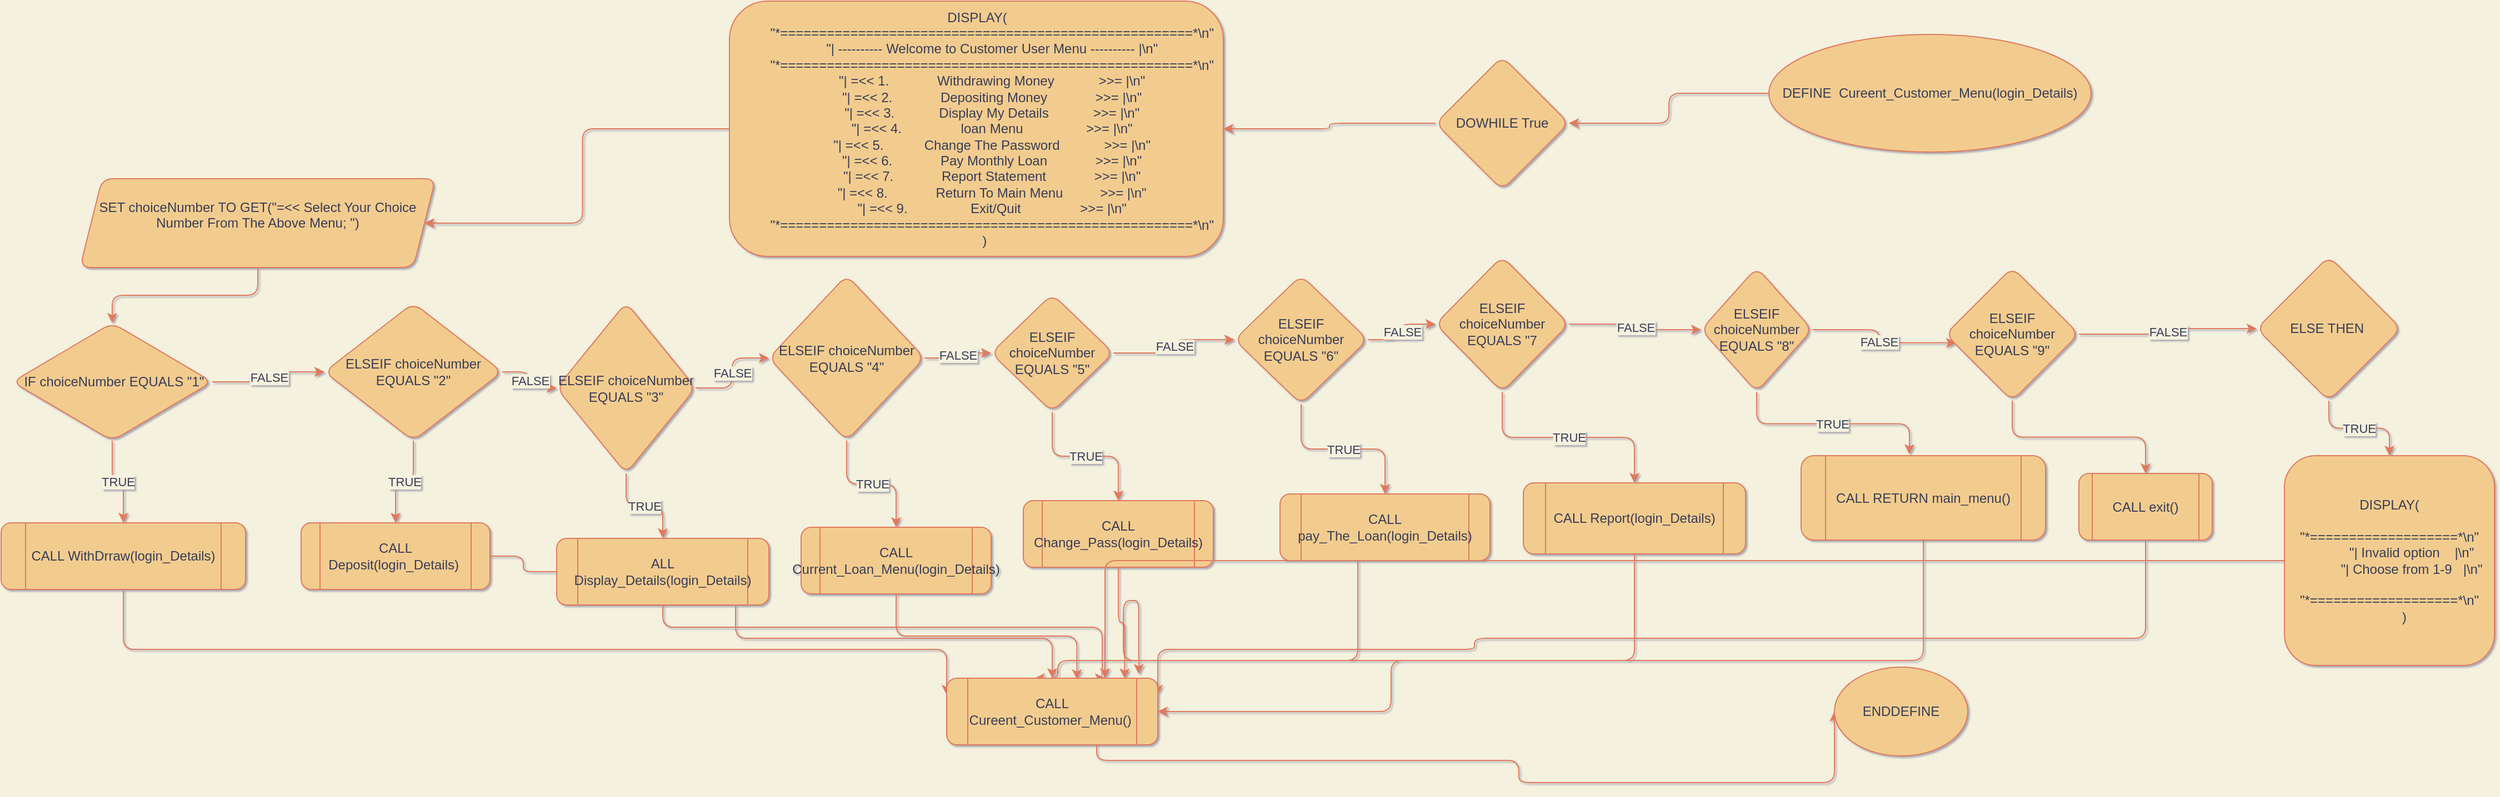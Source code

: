 <mxfile version="15.8.4" type="device"><diagram id="C5RBs43oDa-KdzZeNtuy" name="Page-1"><mxGraphModel dx="1730" dy="1147" grid="1" gridSize="10" guides="1" tooltips="1" connect="1" arrows="1" fold="1" page="1" pageScale="1" pageWidth="827" pageHeight="1169" background="#F4F1DE" math="0" shadow="1"><root><mxCell id="WIyWlLk6GJQsqaUBKTNV-0"/><mxCell id="WIyWlLk6GJQsqaUBKTNV-1" parent="WIyWlLk6GJQsqaUBKTNV-0"/><mxCell id="5VYizyGuz3wkKMcQktMn-0" style="edgeStyle=orthogonalEdgeStyle;orthogonalLoop=1;jettySize=auto;html=1;strokeColor=#E07A5F;fontColor=#393C56;labelBackgroundColor=#F4F1DE;" edge="1" parent="WIyWlLk6GJQsqaUBKTNV-1" source="5VYizyGuz3wkKMcQktMn-1" target="5VYizyGuz3wkKMcQktMn-3"><mxGeometry relative="1" as="geometry"/></mxCell><mxCell id="5VYizyGuz3wkKMcQktMn-1" value="DEFINE&amp;nbsp; Cureent_Customer_Menu(login_Details)" style="ellipse;whiteSpace=wrap;html=1;fillColor=#F2CC8F;strokeColor=#E07A5F;fontColor=#393C56;rounded=1;" vertex="1" parent="WIyWlLk6GJQsqaUBKTNV-1"><mxGeometry x="1641" y="70" width="290" height="106" as="geometry"/></mxCell><mxCell id="5VYizyGuz3wkKMcQktMn-2" value="" style="edgeStyle=orthogonalEdgeStyle;orthogonalLoop=1;jettySize=auto;html=1;strokeColor=#E07A5F;fontColor=#393C56;labelBackgroundColor=#F4F1DE;" edge="1" parent="WIyWlLk6GJQsqaUBKTNV-1" source="5VYizyGuz3wkKMcQktMn-3" target="5VYizyGuz3wkKMcQktMn-5"><mxGeometry relative="1" as="geometry"/></mxCell><mxCell id="5VYizyGuz3wkKMcQktMn-3" value="DOWHILE True" style="rhombus;whiteSpace=wrap;html=1;fillColor=#F2CC8F;strokeColor=#E07A5F;fontColor=#393C56;rounded=1;" vertex="1" parent="WIyWlLk6GJQsqaUBKTNV-1"><mxGeometry x="1341" y="90" width="120" height="120" as="geometry"/></mxCell><mxCell id="5VYizyGuz3wkKMcQktMn-4" value="" style="edgeStyle=orthogonalEdgeStyle;orthogonalLoop=1;jettySize=auto;html=1;strokeColor=#E07A5F;fontColor=#393C56;labelBackgroundColor=#F4F1DE;" edge="1" parent="WIyWlLk6GJQsqaUBKTNV-1" source="5VYizyGuz3wkKMcQktMn-5" target="5VYizyGuz3wkKMcQktMn-7"><mxGeometry relative="1" as="geometry"/></mxCell><mxCell id="5VYizyGuz3wkKMcQktMn-5" value="&lt;div&gt;DISPLAY(&lt;/div&gt;&lt;div&gt;&amp;nbsp; &amp;nbsp; &amp;nbsp; &amp;nbsp; &quot;*=====================================================*\n&quot;&lt;/div&gt;&lt;div&gt;&amp;nbsp; &amp;nbsp; &amp;nbsp; &amp;nbsp; &quot;| ---------- Welcome to Customer User Menu ---------- |\n&quot;&lt;/div&gt;&lt;div&gt;&amp;nbsp; &amp;nbsp; &amp;nbsp; &amp;nbsp; &quot;*=====================================================*\n&quot;&lt;/div&gt;&lt;div&gt;&amp;nbsp; &amp;nbsp; &amp;nbsp; &amp;nbsp; &quot;| =&amp;lt;&amp;lt; 1.&amp;nbsp; &amp;nbsp; &amp;nbsp; &amp;nbsp; &amp;nbsp; &amp;nbsp; &amp;nbsp;Withdrawing Money&amp;nbsp; &amp;nbsp; &amp;nbsp; &amp;nbsp; &amp;nbsp; &amp;nbsp; &amp;gt;&amp;gt;= |\n&quot;&lt;/div&gt;&lt;div&gt;&amp;nbsp; &amp;nbsp; &amp;nbsp; &amp;nbsp; &quot;| =&amp;lt;&amp;lt; 2.&amp;nbsp; &amp;nbsp; &amp;nbsp; &amp;nbsp; &amp;nbsp; &amp;nbsp; &amp;nbsp;Depositing Money&amp;nbsp; &amp;nbsp; &amp;nbsp; &amp;nbsp; &amp;nbsp; &amp;nbsp; &amp;nbsp;&amp;gt;&amp;gt;= |\n&quot;&lt;/div&gt;&lt;div&gt;&amp;nbsp; &amp;nbsp; &amp;nbsp; &amp;nbsp; &quot;| =&amp;lt;&amp;lt; 3.&amp;nbsp; &amp;nbsp; &amp;nbsp; &amp;nbsp; &amp;nbsp; &amp;nbsp; Display My Details&amp;nbsp; &amp;nbsp; &amp;nbsp; &amp;nbsp; &amp;nbsp; &amp;nbsp; &amp;gt;&amp;gt;= |\n&quot;&lt;/div&gt;&lt;div&gt;&amp;nbsp; &amp;nbsp; &amp;nbsp; &amp;nbsp; &quot;| =&amp;lt;&amp;lt; 4.&amp;nbsp; &amp;nbsp; &amp;nbsp; &amp;nbsp; &amp;nbsp; &amp;nbsp; &amp;nbsp; &amp;nbsp; loan Menu&amp;nbsp; &amp;nbsp; &amp;nbsp; &amp;nbsp; &amp;nbsp; &amp;nbsp; &amp;nbsp; &amp;nbsp; &amp;nbsp;&amp;gt;&amp;gt;= |\n&quot;&lt;/div&gt;&lt;div&gt;&amp;nbsp; &amp;nbsp; &amp;nbsp; &amp;nbsp; &quot;| =&amp;lt;&amp;lt; 5.&amp;nbsp; &amp;nbsp; &amp;nbsp; &amp;nbsp; &amp;nbsp; &amp;nbsp;Change The Password&amp;nbsp; &amp;nbsp; &amp;nbsp; &amp;nbsp; &amp;nbsp; &amp;nbsp; &amp;gt;&amp;gt;= |\n&quot;&lt;/div&gt;&lt;div&gt;&amp;nbsp; &amp;nbsp; &amp;nbsp; &amp;nbsp; &quot;| =&amp;lt;&amp;lt; 6.&amp;nbsp; &amp;nbsp; &amp;nbsp; &amp;nbsp; &amp;nbsp; &amp;nbsp; &amp;nbsp;Pay Monthly Loan&amp;nbsp; &amp;nbsp; &amp;nbsp; &amp;nbsp; &amp;nbsp; &amp;nbsp; &amp;nbsp;&amp;gt;&amp;gt;= |\n&quot;&lt;/div&gt;&lt;div&gt;&amp;nbsp; &amp;nbsp; &amp;nbsp; &amp;nbsp; &quot;| =&amp;lt;&amp;lt; 7.&amp;nbsp; &amp;nbsp; &amp;nbsp; &amp;nbsp; &amp;nbsp; &amp;nbsp; &amp;nbsp;Report Statement&amp;nbsp; &amp;nbsp; &amp;nbsp; &amp;nbsp; &amp;nbsp; &amp;nbsp; &amp;nbsp;&amp;gt;&amp;gt;= |\n&quot;&lt;/div&gt;&lt;div&gt;&amp;nbsp; &amp;nbsp; &amp;nbsp; &amp;nbsp; &quot;| =&amp;lt;&amp;lt; 8.&amp;nbsp; &amp;nbsp; &amp;nbsp; &amp;nbsp; &amp;nbsp; &amp;nbsp; &amp;nbsp;Return To Main Menu&amp;nbsp; &amp;nbsp; &amp;nbsp; &amp;nbsp; &amp;nbsp; &amp;gt;&amp;gt;= |\n&quot;&lt;/div&gt;&lt;div&gt;&amp;nbsp; &amp;nbsp; &amp;nbsp; &amp;nbsp; &quot;| =&amp;lt;&amp;lt; 9.&amp;nbsp; &amp;nbsp; &amp;nbsp; &amp;nbsp; &amp;nbsp; &amp;nbsp; &amp;nbsp; &amp;nbsp; &amp;nbsp;Exit/Quit&amp;nbsp; &amp;nbsp; &amp;nbsp; &amp;nbsp; &amp;nbsp; &amp;nbsp; &amp;nbsp; &amp;nbsp; &amp;gt;&amp;gt;= |\n&quot;&lt;/div&gt;&lt;div&gt;&amp;nbsp; &amp;nbsp; &amp;nbsp; &amp;nbsp; &quot;*=====================================================*\n&quot;&lt;/div&gt;&lt;div&gt;&amp;nbsp; &amp;nbsp; )&lt;/div&gt;" style="whiteSpace=wrap;html=1;fillColor=#F2CC8F;strokeColor=#E07A5F;fontColor=#393C56;rounded=1;" vertex="1" parent="WIyWlLk6GJQsqaUBKTNV-1"><mxGeometry x="705.5" y="40" width="444.5" height="230" as="geometry"/></mxCell><mxCell id="5VYizyGuz3wkKMcQktMn-6" style="edgeStyle=orthogonalEdgeStyle;orthogonalLoop=1;jettySize=auto;html=1;entryX=0.5;entryY=0;entryDx=0;entryDy=0;strokeColor=#E07A5F;fontColor=#393C56;labelBackgroundColor=#F4F1DE;" edge="1" parent="WIyWlLk6GJQsqaUBKTNV-1" source="5VYizyGuz3wkKMcQktMn-7" target="5VYizyGuz3wkKMcQktMn-10"><mxGeometry relative="1" as="geometry"/></mxCell><mxCell id="5VYizyGuz3wkKMcQktMn-7" value="&lt;div&gt;SET choiceNumber TO GET(&quot;=&amp;lt;&amp;lt; Select Your Choice Number From The Above Menu; &quot;)&lt;/div&gt;&lt;div&gt;&lt;br&gt;&lt;/div&gt;" style="shape=parallelogram;perimeter=parallelogramPerimeter;whiteSpace=wrap;html=1;fixedSize=1;fillColor=#F2CC8F;strokeColor=#E07A5F;fontColor=#393C56;rounded=1;" vertex="1" parent="WIyWlLk6GJQsqaUBKTNV-1"><mxGeometry x="121" y="200" width="320" height="80" as="geometry"/></mxCell><mxCell id="5VYizyGuz3wkKMcQktMn-8" value="TRUE" style="edgeStyle=orthogonalEdgeStyle;orthogonalLoop=1;jettySize=auto;html=1;strokeColor=#E07A5F;fontColor=#393C56;labelBackgroundColor=#F4F1DE;" edge="1" parent="WIyWlLk6GJQsqaUBKTNV-1" source="5VYizyGuz3wkKMcQktMn-10" target="5VYizyGuz3wkKMcQktMn-38"><mxGeometry relative="1" as="geometry"/></mxCell><mxCell id="5VYizyGuz3wkKMcQktMn-9" value="FALSE" style="edgeStyle=orthogonalEdgeStyle;orthogonalLoop=1;jettySize=auto;html=1;strokeColor=#E07A5F;fontColor=#393C56;labelBackgroundColor=#F4F1DE;" edge="1" parent="WIyWlLk6GJQsqaUBKTNV-1" source="5VYizyGuz3wkKMcQktMn-10" target="5VYizyGuz3wkKMcQktMn-13"><mxGeometry relative="1" as="geometry"/></mxCell><mxCell id="5VYizyGuz3wkKMcQktMn-10" value="&amp;nbsp;IF choiceNumber EQUALS &quot;1&quot;" style="rhombus;whiteSpace=wrap;html=1;fillColor=#F2CC8F;strokeColor=#E07A5F;fontColor=#393C56;rounded=1;" vertex="1" parent="WIyWlLk6GJQsqaUBKTNV-1"><mxGeometry x="60" y="330" width="180" height="106" as="geometry"/></mxCell><mxCell id="5VYizyGuz3wkKMcQktMn-11" value="TRUE" style="edgeStyle=orthogonalEdgeStyle;orthogonalLoop=1;jettySize=auto;html=1;strokeColor=#E07A5F;fontColor=#393C56;labelBackgroundColor=#F4F1DE;" edge="1" parent="WIyWlLk6GJQsqaUBKTNV-1" source="5VYizyGuz3wkKMcQktMn-13" target="5VYizyGuz3wkKMcQktMn-40"><mxGeometry relative="1" as="geometry"/></mxCell><mxCell id="5VYizyGuz3wkKMcQktMn-12" value="FALSE" style="edgeStyle=orthogonalEdgeStyle;orthogonalLoop=1;jettySize=auto;html=1;strokeColor=#E07A5F;fontColor=#393C56;labelBackgroundColor=#F4F1DE;" edge="1" parent="WIyWlLk6GJQsqaUBKTNV-1" source="5VYizyGuz3wkKMcQktMn-13" target="5VYizyGuz3wkKMcQktMn-16"><mxGeometry relative="1" as="geometry"/></mxCell><mxCell id="5VYizyGuz3wkKMcQktMn-13" value="ELSEIF choiceNumber EQUALS &quot;2&quot;" style="rhombus;whiteSpace=wrap;html=1;fillColor=#F2CC8F;strokeColor=#E07A5F;fontColor=#393C56;rounded=1;" vertex="1" parent="WIyWlLk6GJQsqaUBKTNV-1"><mxGeometry x="341" y="312" width="160" height="124" as="geometry"/></mxCell><mxCell id="5VYizyGuz3wkKMcQktMn-14" value="TRUE" style="edgeStyle=orthogonalEdgeStyle;orthogonalLoop=1;jettySize=auto;html=1;strokeColor=#E07A5F;fontColor=#393C56;labelBackgroundColor=#F4F1DE;" edge="1" parent="WIyWlLk6GJQsqaUBKTNV-1" source="5VYizyGuz3wkKMcQktMn-16" target="5VYizyGuz3wkKMcQktMn-57"><mxGeometry relative="1" as="geometry"/></mxCell><mxCell id="5VYizyGuz3wkKMcQktMn-15" value="FALSE" style="edgeStyle=orthogonalEdgeStyle;orthogonalLoop=1;jettySize=auto;html=1;strokeColor=#E07A5F;fontColor=#393C56;labelBackgroundColor=#F4F1DE;" edge="1" parent="WIyWlLk6GJQsqaUBKTNV-1" source="5VYizyGuz3wkKMcQktMn-16" target="5VYizyGuz3wkKMcQktMn-19"><mxGeometry relative="1" as="geometry"/></mxCell><mxCell id="5VYizyGuz3wkKMcQktMn-16" value="ELSEIF choiceNumber EQUALS &quot;3&quot;" style="rhombus;whiteSpace=wrap;html=1;fillColor=#F2CC8F;strokeColor=#E07A5F;fontColor=#393C56;rounded=1;" vertex="1" parent="WIyWlLk6GJQsqaUBKTNV-1"><mxGeometry x="550" y="311.5" width="125" height="154" as="geometry"/></mxCell><mxCell id="5VYizyGuz3wkKMcQktMn-17" value="TRUE" style="edgeStyle=orthogonalEdgeStyle;orthogonalLoop=1;jettySize=auto;html=1;strokeColor=#E07A5F;fontColor=#393C56;labelBackgroundColor=#F4F1DE;" edge="1" parent="WIyWlLk6GJQsqaUBKTNV-1" source="5VYizyGuz3wkKMcQktMn-19" target="5VYizyGuz3wkKMcQktMn-43"><mxGeometry relative="1" as="geometry"/></mxCell><mxCell id="5VYizyGuz3wkKMcQktMn-18" value="FALSE" style="edgeStyle=orthogonalEdgeStyle;orthogonalLoop=1;jettySize=auto;html=1;strokeColor=#E07A5F;fontColor=#393C56;labelBackgroundColor=#F4F1DE;" edge="1" parent="WIyWlLk6GJQsqaUBKTNV-1" source="5VYizyGuz3wkKMcQktMn-19" target="5VYizyGuz3wkKMcQktMn-22"><mxGeometry relative="1" as="geometry"/></mxCell><mxCell id="5VYizyGuz3wkKMcQktMn-19" value="ELSEIF choiceNumber EQUALS &quot;4&quot;" style="rhombus;whiteSpace=wrap;html=1;fillColor=#F2CC8F;strokeColor=#E07A5F;fontColor=#393C56;rounded=1;" vertex="1" parent="WIyWlLk6GJQsqaUBKTNV-1"><mxGeometry x="741" y="287" width="140" height="149" as="geometry"/></mxCell><mxCell id="5VYizyGuz3wkKMcQktMn-20" value="TRUE" style="edgeStyle=orthogonalEdgeStyle;orthogonalLoop=1;jettySize=auto;html=1;strokeColor=#E07A5F;fontColor=#393C56;labelBackgroundColor=#F4F1DE;" edge="1" parent="WIyWlLk6GJQsqaUBKTNV-1" source="5VYizyGuz3wkKMcQktMn-22" target="5VYizyGuz3wkKMcQktMn-45"><mxGeometry relative="1" as="geometry"/></mxCell><mxCell id="5VYizyGuz3wkKMcQktMn-21" value="FALSE" style="edgeStyle=orthogonalEdgeStyle;orthogonalLoop=1;jettySize=auto;html=1;strokeColor=#E07A5F;fontColor=#393C56;labelBackgroundColor=#F4F1DE;" edge="1" parent="WIyWlLk6GJQsqaUBKTNV-1" source="5VYizyGuz3wkKMcQktMn-22" target="5VYizyGuz3wkKMcQktMn-25"><mxGeometry relative="1" as="geometry"/></mxCell><mxCell id="5VYizyGuz3wkKMcQktMn-22" value="ELSEIF choiceNumber EQUALS &quot;5&quot;" style="rhombus;whiteSpace=wrap;html=1;fillColor=#F2CC8F;strokeColor=#E07A5F;fontColor=#393C56;rounded=1;" vertex="1" parent="WIyWlLk6GJQsqaUBKTNV-1"><mxGeometry x="941" y="304" width="110" height="106" as="geometry"/></mxCell><mxCell id="5VYizyGuz3wkKMcQktMn-23" value="TRUE" style="edgeStyle=orthogonalEdgeStyle;orthogonalLoop=1;jettySize=auto;html=1;strokeColor=#E07A5F;fontColor=#393C56;labelBackgroundColor=#F4F1DE;" edge="1" parent="WIyWlLk6GJQsqaUBKTNV-1" source="5VYizyGuz3wkKMcQktMn-25" target="5VYizyGuz3wkKMcQktMn-47"><mxGeometry relative="1" as="geometry"/></mxCell><mxCell id="5VYizyGuz3wkKMcQktMn-24" value="FALSE" style="edgeStyle=orthogonalEdgeStyle;orthogonalLoop=1;jettySize=auto;html=1;strokeColor=#E07A5F;fontColor=#393C56;labelBackgroundColor=#F4F1DE;" edge="1" parent="WIyWlLk6GJQsqaUBKTNV-1" source="5VYizyGuz3wkKMcQktMn-25" target="5VYizyGuz3wkKMcQktMn-28"><mxGeometry relative="1" as="geometry"/></mxCell><mxCell id="5VYizyGuz3wkKMcQktMn-25" value="ELSEIF choiceNumber EQUALS &quot;6&quot;" style="rhombus;whiteSpace=wrap;html=1;fillColor=#F2CC8F;strokeColor=#E07A5F;fontColor=#393C56;rounded=1;" vertex="1" parent="WIyWlLk6GJQsqaUBKTNV-1"><mxGeometry x="1160" y="287" width="120" height="116" as="geometry"/></mxCell><mxCell id="5VYizyGuz3wkKMcQktMn-26" value="FALSE" style="edgeStyle=orthogonalEdgeStyle;orthogonalLoop=1;jettySize=auto;html=1;entryX=0;entryY=0.5;entryDx=0;entryDy=0;strokeColor=#E07A5F;fontColor=#393C56;labelBackgroundColor=#F4F1DE;" edge="1" parent="WIyWlLk6GJQsqaUBKTNV-1" source="5VYizyGuz3wkKMcQktMn-28" target="5VYizyGuz3wkKMcQktMn-31"><mxGeometry relative="1" as="geometry"/></mxCell><mxCell id="5VYizyGuz3wkKMcQktMn-27" value="TRUE" style="edgeStyle=orthogonalEdgeStyle;orthogonalLoop=1;jettySize=auto;html=1;strokeColor=#E07A5F;fontColor=#393C56;labelBackgroundColor=#F4F1DE;" edge="1" parent="WIyWlLk6GJQsqaUBKTNV-1" source="5VYizyGuz3wkKMcQktMn-28" target="5VYizyGuz3wkKMcQktMn-53"><mxGeometry relative="1" as="geometry"/></mxCell><mxCell id="5VYizyGuz3wkKMcQktMn-28" value="ELSEIF choiceNumber EQUALS &quot;7" style="rhombus;whiteSpace=wrap;html=1;fillColor=#F2CC8F;strokeColor=#E07A5F;fontColor=#393C56;rounded=1;" vertex="1" parent="WIyWlLk6GJQsqaUBKTNV-1"><mxGeometry x="1341" y="270" width="120" height="122" as="geometry"/></mxCell><mxCell id="5VYizyGuz3wkKMcQktMn-29" value="TRUE" style="edgeStyle=orthogonalEdgeStyle;orthogonalLoop=1;jettySize=auto;html=1;entryX=0.443;entryY=-0.017;entryDx=0;entryDy=0;entryPerimeter=0;strokeColor=#E07A5F;fontColor=#393C56;labelBackgroundColor=#F4F1DE;" edge="1" parent="WIyWlLk6GJQsqaUBKTNV-1" source="5VYizyGuz3wkKMcQktMn-31" target="5VYizyGuz3wkKMcQktMn-51"><mxGeometry relative="1" as="geometry"/></mxCell><mxCell id="5VYizyGuz3wkKMcQktMn-30" value="FALSE" style="edgeStyle=orthogonalEdgeStyle;orthogonalLoop=1;jettySize=auto;html=1;entryX=0.079;entryY=0.565;entryDx=0;entryDy=0;entryPerimeter=0;strokeColor=#E07A5F;fontColor=#393C56;labelBackgroundColor=#F4F1DE;" edge="1" parent="WIyWlLk6GJQsqaUBKTNV-1" source="5VYizyGuz3wkKMcQktMn-31" target="5VYizyGuz3wkKMcQktMn-34"><mxGeometry relative="1" as="geometry"/></mxCell><mxCell id="5VYizyGuz3wkKMcQktMn-31" value="ELSEIF choiceNumber EQUALS &quot;8&quot;" style="rhombus;whiteSpace=wrap;html=1;fillColor=#F2CC8F;strokeColor=#E07A5F;fontColor=#393C56;rounded=1;" vertex="1" parent="WIyWlLk6GJQsqaUBKTNV-1"><mxGeometry x="1580" y="280" width="100" height="112" as="geometry"/></mxCell><mxCell id="5VYizyGuz3wkKMcQktMn-32" value="FALSE" style="edgeStyle=orthogonalEdgeStyle;orthogonalLoop=1;jettySize=auto;html=1;strokeColor=#E07A5F;fontColor=#393C56;labelBackgroundColor=#F4F1DE;" edge="1" parent="WIyWlLk6GJQsqaUBKTNV-1" source="5VYizyGuz3wkKMcQktMn-34" target="5VYizyGuz3wkKMcQktMn-36"><mxGeometry relative="1" as="geometry"><mxPoint x="1771" y="325" as="targetPoint"/></mxGeometry></mxCell><mxCell id="5VYizyGuz3wkKMcQktMn-33" style="edgeStyle=orthogonalEdgeStyle;sketch=0;orthogonalLoop=1;jettySize=auto;html=1;entryX=0.5;entryY=0;entryDx=0;entryDy=0;fontColor=#393C56;strokeColor=#E07A5F;fillColor=#F2CC8F;labelBackgroundColor=#F4F1DE;" edge="1" parent="WIyWlLk6GJQsqaUBKTNV-1" source="5VYizyGuz3wkKMcQktMn-34" target="5VYizyGuz3wkKMcQktMn-49"><mxGeometry relative="1" as="geometry"/></mxCell><mxCell id="5VYizyGuz3wkKMcQktMn-34" value="ELSEIF choiceNumber EQUALS &quot;9&quot;" style="rhombus;whiteSpace=wrap;html=1;fillColor=#F2CC8F;strokeColor=#E07A5F;fontColor=#393C56;rounded=1;" vertex="1" parent="WIyWlLk6GJQsqaUBKTNV-1"><mxGeometry x="1800" y="280" width="120" height="120" as="geometry"/></mxCell><mxCell id="5VYizyGuz3wkKMcQktMn-35" value="TRUE" style="edgeStyle=orthogonalEdgeStyle;orthogonalLoop=1;jettySize=auto;html=1;entryX=0.5;entryY=0;entryDx=0;entryDy=0;strokeColor=#E07A5F;fontColor=#393C56;labelBackgroundColor=#F4F1DE;" edge="1" parent="WIyWlLk6GJQsqaUBKTNV-1" source="5VYizyGuz3wkKMcQktMn-36" target="5VYizyGuz3wkKMcQktMn-60"><mxGeometry relative="1" as="geometry"><mxPoint x="2205" y="490" as="targetPoint"/></mxGeometry></mxCell><mxCell id="5VYizyGuz3wkKMcQktMn-36" value="ELSE THEN&amp;nbsp;" style="rhombus;whiteSpace=wrap;html=1;fillColor=#F2CC8F;strokeColor=#E07A5F;fontColor=#393C56;rounded=1;" vertex="1" parent="WIyWlLk6GJQsqaUBKTNV-1"><mxGeometry x="2080" y="270" width="130" height="130" as="geometry"/></mxCell><mxCell id="5VYizyGuz3wkKMcQktMn-37" style="edgeStyle=orthogonalEdgeStyle;orthogonalLoop=1;jettySize=auto;html=1;entryX=0;entryY=0.25;entryDx=0;entryDy=0;strokeColor=#E07A5F;fontColor=#393C56;labelBackgroundColor=#F4F1DE;" edge="1" parent="WIyWlLk6GJQsqaUBKTNV-1" source="5VYizyGuz3wkKMcQktMn-38" target="5VYizyGuz3wkKMcQktMn-55"><mxGeometry relative="1" as="geometry"><Array as="points"><mxPoint x="571" y="624"/><mxPoint x="961" y="624"/></Array></mxGeometry></mxCell><mxCell id="5VYizyGuz3wkKMcQktMn-38" value="CALL WithDrraw(login_Details)" style="shape=process;whiteSpace=wrap;html=1;backgroundOutline=1;fillColor=#F2CC8F;strokeColor=#E07A5F;fontColor=#393C56;rounded=1;" vertex="1" parent="WIyWlLk6GJQsqaUBKTNV-1"><mxGeometry x="50" y="510" width="220" height="60" as="geometry"/></mxCell><mxCell id="5VYizyGuz3wkKMcQktMn-39" style="edgeStyle=orthogonalEdgeStyle;orthogonalLoop=1;jettySize=auto;html=1;startArrow=none;strokeColor=#E07A5F;fontColor=#393C56;labelBackgroundColor=#F4F1DE;" edge="1" parent="WIyWlLk6GJQsqaUBKTNV-1" source="5VYizyGuz3wkKMcQktMn-57" target="5VYizyGuz3wkKMcQktMn-55"><mxGeometry relative="1" as="geometry"><Array as="points"><mxPoint x="711" y="614"/></Array></mxGeometry></mxCell><mxCell id="5VYizyGuz3wkKMcQktMn-40" value="CALL Deposit(login_Details)&amp;nbsp;" style="shape=process;whiteSpace=wrap;html=1;backgroundOutline=1;fillColor=#F2CC8F;strokeColor=#E07A5F;fontColor=#393C56;rounded=1;" vertex="1" parent="WIyWlLk6GJQsqaUBKTNV-1"><mxGeometry x="320" y="510" width="170" height="60" as="geometry"/></mxCell><mxCell id="5VYizyGuz3wkKMcQktMn-41" style="edgeStyle=orthogonalEdgeStyle;orthogonalLoop=1;jettySize=auto;html=1;entryX=0.75;entryY=0;entryDx=0;entryDy=0;strokeColor=#E07A5F;fontColor=#393C56;labelBackgroundColor=#F4F1DE;" edge="1" parent="WIyWlLk6GJQsqaUBKTNV-1" source="5VYizyGuz3wkKMcQktMn-57" target="5VYizyGuz3wkKMcQktMn-55"><mxGeometry relative="1" as="geometry"><Array as="points"><mxPoint x="851" y="604"/><mxPoint x="1041" y="604"/><mxPoint x="1041" y="584"/></Array></mxGeometry></mxCell><mxCell id="5VYizyGuz3wkKMcQktMn-42" style="edgeStyle=orthogonalEdgeStyle;orthogonalLoop=1;jettySize=auto;html=1;entryX=0.617;entryY=0.017;entryDx=0;entryDy=0;entryPerimeter=0;strokeColor=#E07A5F;fontColor=#393C56;labelBackgroundColor=#F4F1DE;" edge="1" parent="WIyWlLk6GJQsqaUBKTNV-1" source="5VYizyGuz3wkKMcQktMn-43" target="5VYizyGuz3wkKMcQktMn-55"><mxGeometry relative="1" as="geometry"/></mxCell><mxCell id="5VYizyGuz3wkKMcQktMn-43" value="CALL Current_Loan_Menu(login_Details)" style="shape=process;whiteSpace=wrap;html=1;backgroundOutline=1;fillColor=#F2CC8F;strokeColor=#E07A5F;fontColor=#393C56;rounded=1;" vertex="1" parent="WIyWlLk6GJQsqaUBKTNV-1"><mxGeometry x="770" y="514" width="171" height="60" as="geometry"/></mxCell><mxCell id="5VYizyGuz3wkKMcQktMn-44" style="edgeStyle=orthogonalEdgeStyle;orthogonalLoop=1;jettySize=auto;html=1;entryX=0.843;entryY=0.003;entryDx=0;entryDy=0;entryPerimeter=0;strokeColor=#E07A5F;fontColor=#393C56;labelBackgroundColor=#F4F1DE;" edge="1" parent="WIyWlLk6GJQsqaUBKTNV-1" source="5VYizyGuz3wkKMcQktMn-45" target="5VYizyGuz3wkKMcQktMn-55"><mxGeometry relative="1" as="geometry"/></mxCell><mxCell id="5VYizyGuz3wkKMcQktMn-45" value="CALL Change_Pass(login_Details)" style="shape=process;whiteSpace=wrap;html=1;backgroundOutline=1;fillColor=#F2CC8F;strokeColor=#E07A5F;fontColor=#393C56;rounded=1;" vertex="1" parent="WIyWlLk6GJQsqaUBKTNV-1"><mxGeometry x="970" y="490" width="171" height="60" as="geometry"/></mxCell><mxCell id="5VYizyGuz3wkKMcQktMn-46" style="edgeStyle=orthogonalEdgeStyle;orthogonalLoop=1;jettySize=auto;html=1;entryX=0.91;entryY=-0.063;entryDx=0;entryDy=0;entryPerimeter=0;strokeColor=#E07A5F;fontColor=#393C56;labelBackgroundColor=#F4F1DE;" edge="1" parent="WIyWlLk6GJQsqaUBKTNV-1" source="5VYizyGuz3wkKMcQktMn-47" target="5VYizyGuz3wkKMcQktMn-55"><mxGeometry relative="1" as="geometry"><Array as="points"><mxPoint x="1271" y="634"/><mxPoint x="1060" y="634"/><mxPoint x="1060" y="580"/></Array></mxGeometry></mxCell><mxCell id="5VYizyGuz3wkKMcQktMn-47" value="CALL pay_The_Loan(login_Details)" style="shape=process;whiteSpace=wrap;html=1;backgroundOutline=1;fillColor=#F2CC8F;strokeColor=#E07A5F;fontColor=#393C56;rounded=1;" vertex="1" parent="WIyWlLk6GJQsqaUBKTNV-1"><mxGeometry x="1201" y="484" width="189" height="60" as="geometry"/></mxCell><mxCell id="5VYizyGuz3wkKMcQktMn-48" style="edgeStyle=orthogonalEdgeStyle;orthogonalLoop=1;jettySize=auto;html=1;entryX=1;entryY=0.25;entryDx=0;entryDy=0;strokeColor=#E07A5F;fontColor=#393C56;labelBackgroundColor=#F4F1DE;" edge="1" parent="WIyWlLk6GJQsqaUBKTNV-1" source="5VYizyGuz3wkKMcQktMn-49" target="5VYizyGuz3wkKMcQktMn-55"><mxGeometry relative="1" as="geometry"><Array as="points"><mxPoint x="1701" y="614"/><mxPoint x="1376" y="614"/><mxPoint x="1376" y="624"/><mxPoint x="1151" y="624"/></Array></mxGeometry></mxCell><mxCell id="5VYizyGuz3wkKMcQktMn-49" value="CALL exit()" style="shape=process;whiteSpace=wrap;html=1;backgroundOutline=1;fillColor=#F2CC8F;strokeColor=#E07A5F;fontColor=#393C56;rounded=1;" vertex="1" parent="WIyWlLk6GJQsqaUBKTNV-1"><mxGeometry x="1920" y="465.5" width="120" height="60" as="geometry"/></mxCell><mxCell id="5VYizyGuz3wkKMcQktMn-50" style="edgeStyle=orthogonalEdgeStyle;orthogonalLoop=1;jettySize=auto;html=1;entryX=1;entryY=0.5;entryDx=0;entryDy=0;strokeColor=#E07A5F;fontColor=#393C56;labelBackgroundColor=#F4F1DE;" edge="1" parent="WIyWlLk6GJQsqaUBKTNV-1" source="5VYizyGuz3wkKMcQktMn-51" target="5VYizyGuz3wkKMcQktMn-55"><mxGeometry relative="1" as="geometry"><Array as="points"><mxPoint x="1551" y="634"/><mxPoint x="1301" y="634"/><mxPoint x="1301" y="614"/></Array></mxGeometry></mxCell><mxCell id="5VYizyGuz3wkKMcQktMn-51" value="CALL RETURN main_menu()" style="shape=process;whiteSpace=wrap;html=1;backgroundOutline=1;fillColor=#F2CC8F;strokeColor=#E07A5F;fontColor=#393C56;rounded=1;" vertex="1" parent="WIyWlLk6GJQsqaUBKTNV-1"><mxGeometry x="1670" y="449.5" width="220" height="76" as="geometry"/></mxCell><mxCell id="5VYizyGuz3wkKMcQktMn-52" style="edgeStyle=orthogonalEdgeStyle;orthogonalLoop=1;jettySize=auto;html=1;entryX=0.417;entryY=0;entryDx=0;entryDy=0;entryPerimeter=0;strokeColor=#E07A5F;fontColor=#393C56;labelBackgroundColor=#F4F1DE;" edge="1" parent="WIyWlLk6GJQsqaUBKTNV-1" source="5VYizyGuz3wkKMcQktMn-53" target="5VYizyGuz3wkKMcQktMn-55"><mxGeometry relative="1" as="geometry"><Array as="points"><mxPoint x="1411" y="634"/><mxPoint x="1001" y="634"/><mxPoint x="1001" y="584"/></Array></mxGeometry></mxCell><mxCell id="5VYizyGuz3wkKMcQktMn-53" value="CALL Report(login_Details)" style="shape=process;whiteSpace=wrap;html=1;backgroundOutline=1;fillColor=#F2CC8F;strokeColor=#E07A5F;fontColor=#393C56;rounded=1;" vertex="1" parent="WIyWlLk6GJQsqaUBKTNV-1"><mxGeometry x="1420" y="474" width="200" height="64" as="geometry"/></mxCell><mxCell id="5VYizyGuz3wkKMcQktMn-54" style="edgeStyle=orthogonalEdgeStyle;orthogonalLoop=1;jettySize=auto;html=1;entryX=0;entryY=0.5;entryDx=0;entryDy=0;strokeColor=#E07A5F;fontColor=#393C56;labelBackgroundColor=#F4F1DE;" edge="1" parent="WIyWlLk6GJQsqaUBKTNV-1" source="5VYizyGuz3wkKMcQktMn-55" target="5VYizyGuz3wkKMcQktMn-56"><mxGeometry relative="1" as="geometry"><Array as="points"><mxPoint x="1036" y="724"/><mxPoint x="1416" y="724"/><mxPoint x="1416" y="744"/></Array></mxGeometry></mxCell><mxCell id="5VYizyGuz3wkKMcQktMn-55" value="CALL Cureent_Customer_Menu()&amp;nbsp;" style="shape=process;whiteSpace=wrap;html=1;backgroundOutline=1;fillColor=#F2CC8F;strokeColor=#E07A5F;fontColor=#393C56;rounded=1;" vertex="1" parent="WIyWlLk6GJQsqaUBKTNV-1"><mxGeometry x="901" y="650" width="190" height="60" as="geometry"/></mxCell><mxCell id="5VYizyGuz3wkKMcQktMn-56" value="ENDDEFINE" style="ellipse;whiteSpace=wrap;html=1;fillColor=#F2CC8F;strokeColor=#E07A5F;fontColor=#393C56;rounded=1;" vertex="1" parent="WIyWlLk6GJQsqaUBKTNV-1"><mxGeometry x="1700" y="640" width="120" height="80" as="geometry"/></mxCell><mxCell id="5VYizyGuz3wkKMcQktMn-57" value="ALL Display_Details(login_Details)" style="shape=process;whiteSpace=wrap;html=1;backgroundOutline=1;fillColor=#F2CC8F;strokeColor=#E07A5F;fontColor=#393C56;rounded=1;" vertex="1" parent="WIyWlLk6GJQsqaUBKTNV-1"><mxGeometry x="550" y="524" width="191" height="60" as="geometry"/></mxCell><mxCell id="5VYizyGuz3wkKMcQktMn-58" value="" style="edgeStyle=orthogonalEdgeStyle;orthogonalLoop=1;jettySize=auto;html=1;endArrow=none;strokeColor=#E07A5F;fontColor=#393C56;labelBackgroundColor=#F4F1DE;" edge="1" parent="WIyWlLk6GJQsqaUBKTNV-1" source="5VYizyGuz3wkKMcQktMn-40" target="5VYizyGuz3wkKMcQktMn-57"><mxGeometry relative="1" as="geometry"><mxPoint x="571" y="494.0" as="sourcePoint"/><mxPoint x="961" y="614.0" as="targetPoint"/><Array as="points"/></mxGeometry></mxCell><mxCell id="5VYizyGuz3wkKMcQktMn-59" style="edgeStyle=orthogonalEdgeStyle;sketch=0;orthogonalLoop=1;jettySize=auto;html=1;entryX=0.75;entryY=0;entryDx=0;entryDy=0;fontColor=#393C56;strokeColor=#E07A5F;fillColor=#F2CC8F;labelBackgroundColor=#F4F1DE;" edge="1" parent="WIyWlLk6GJQsqaUBKTNV-1" source="5VYizyGuz3wkKMcQktMn-60" target="5VYizyGuz3wkKMcQktMn-55"><mxGeometry relative="1" as="geometry"/></mxCell><mxCell id="5VYizyGuz3wkKMcQktMn-60" value="&lt;div&gt;DISPLAY(&lt;/div&gt;&lt;div&gt;&amp;nbsp; &amp;nbsp; &amp;nbsp; &amp;nbsp; &amp;nbsp; &amp;nbsp; &quot;*===================*\n&quot;&lt;/div&gt;&lt;div&gt;&amp;nbsp; &amp;nbsp; &amp;nbsp; &amp;nbsp; &amp;nbsp; &amp;nbsp; &quot;| Invalid option&amp;nbsp; &amp;nbsp; |\n&quot;&lt;/div&gt;&lt;div&gt;&amp;nbsp; &amp;nbsp; &amp;nbsp; &amp;nbsp; &amp;nbsp; &amp;nbsp; &quot;| Choose from 1-9&amp;nbsp; &amp;nbsp;|\n&quot;&lt;/div&gt;&lt;div&gt;&amp;nbsp; &amp;nbsp; &amp;nbsp; &amp;nbsp; &amp;nbsp; &amp;nbsp; &quot;*===================*\n&quot;&lt;/div&gt;&lt;div&gt;&amp;nbsp; &amp;nbsp; &amp;nbsp; &amp;nbsp; )&lt;/div&gt;" style="whiteSpace=wrap;html=1;aspect=fixed;fillColor=#F2CC8F;strokeColor=#E07A5F;fontColor=#393C56;rounded=1;" vertex="1" parent="WIyWlLk6GJQsqaUBKTNV-1"><mxGeometry x="2105" y="449.5" width="189" height="189" as="geometry"/></mxCell></root></mxGraphModel></diagram></mxfile>